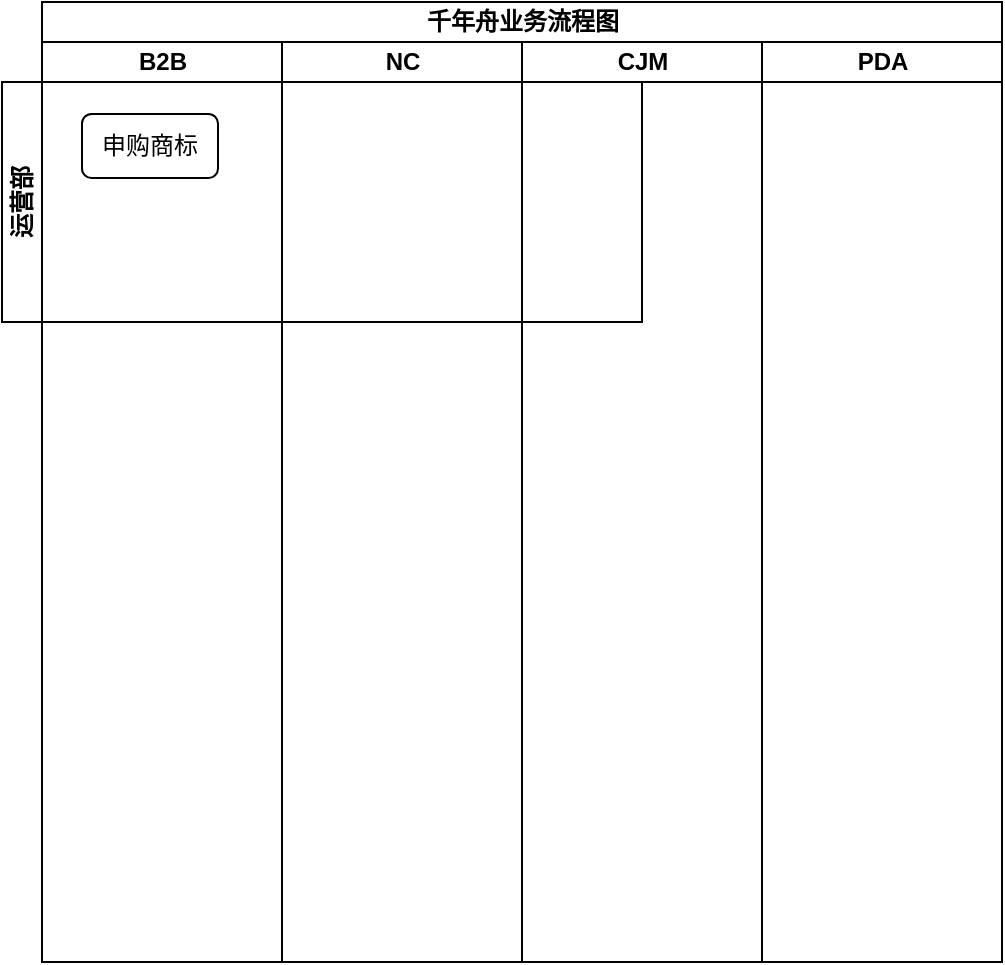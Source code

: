 <mxfile version="24.2.2" type="github">
  <diagram name="第 1 页" id="xDeUuq_dLQ9xrVxdTuq4">
    <mxGraphModel dx="454" dy="235" grid="1" gridSize="2" guides="1" tooltips="1" connect="1" arrows="1" fold="1" page="1" pageScale="1" pageWidth="827" pageHeight="1169" math="0" shadow="0">
      <root>
        <mxCell id="0" />
        <mxCell id="1" parent="0" />
        <mxCell id="TAGOlAmAuXUKBA5VvmmO-1" value="千年舟业务流程图" style="swimlane;childLayout=stackLayout;resizeParent=1;resizeParentMax=0;startSize=20;html=1;" vertex="1" parent="1">
          <mxGeometry x="78.0" y="168" width="480" height="480" as="geometry" />
        </mxCell>
        <mxCell id="TAGOlAmAuXUKBA5VvmmO-2" value="B2B" style="swimlane;startSize=20;html=1;" vertex="1" parent="TAGOlAmAuXUKBA5VvmmO-1">
          <mxGeometry y="20" width="120" height="460" as="geometry" />
        </mxCell>
        <mxCell id="TAGOlAmAuXUKBA5VvmmO-3" value="NC" style="swimlane;startSize=20;html=1;" vertex="1" parent="TAGOlAmAuXUKBA5VvmmO-1">
          <mxGeometry x="120" y="20" width="120" height="460" as="geometry" />
        </mxCell>
        <mxCell id="TAGOlAmAuXUKBA5VvmmO-4" value="CJM" style="swimlane;startSize=20;html=1;" vertex="1" parent="TAGOlAmAuXUKBA5VvmmO-1">
          <mxGeometry x="240" y="20" width="120" height="460" as="geometry" />
        </mxCell>
        <mxCell id="TAGOlAmAuXUKBA5VvmmO-5" value="PDA" style="swimlane;startSize=20;html=1;" vertex="1" parent="TAGOlAmAuXUKBA5VvmmO-1">
          <mxGeometry x="360" y="20" width="120" height="460" as="geometry" />
        </mxCell>
        <mxCell id="TAGOlAmAuXUKBA5VvmmO-6" value="运营部" style="swimlane;startSize=20;horizontal=0;html=1;whiteSpace=wrap;" vertex="1" parent="1">
          <mxGeometry x="58" y="208" width="320" height="120" as="geometry" />
        </mxCell>
        <mxCell id="TAGOlAmAuXUKBA5VvmmO-7" value="申购商标" style="rounded=1;whiteSpace=wrap;html=1;" vertex="1" parent="TAGOlAmAuXUKBA5VvmmO-6">
          <mxGeometry x="40" y="16" width="68" height="32" as="geometry" />
        </mxCell>
      </root>
    </mxGraphModel>
  </diagram>
</mxfile>
